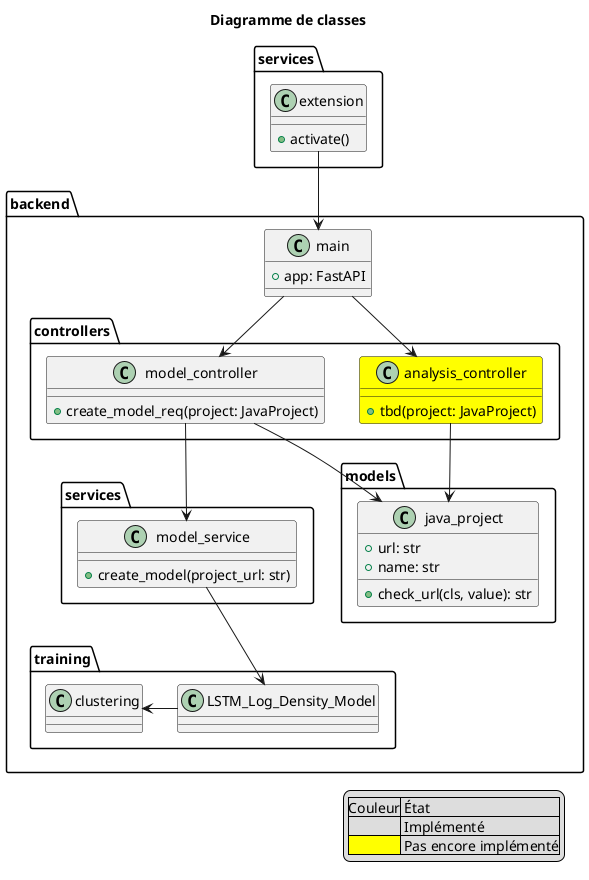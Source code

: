 @startuml

title Diagramme de classes

legend right
    |Couleur| État |
    |<#DDDDDD>| Implémenté|
    |<#FFFF00>| Pas encore implémenté|
endlegend

package services {
    class extension {
        +activate()
    }
}

package backend {
    class main {
        +app: FastAPI
    }

    package controllers {
        class model_controller {
            +create_model_req(project: JavaProject)
        }

        class analysis_controller #FFFF00 {
            +tbd(project: JavaProject)
        }
    }

    package services {
        class model_service {
            +create_model(project_url: str)
        }
    }

    package models {
        class java_project {
            +url: str
            +name: str
            +check_url(cls, value): str
        }
    }

    package training {
        class LSTM_Log_Density_Model
        class clustering
    }
}


extension --> main

main --> model_controller
main --> analysis_controller

model_controller --> java_project
analysis_controller --> java_project

model_controller --> model_service

model_service --> LSTM_Log_Density_Model
LSTM_Log_Density_Model -l-> clustering

@enduml